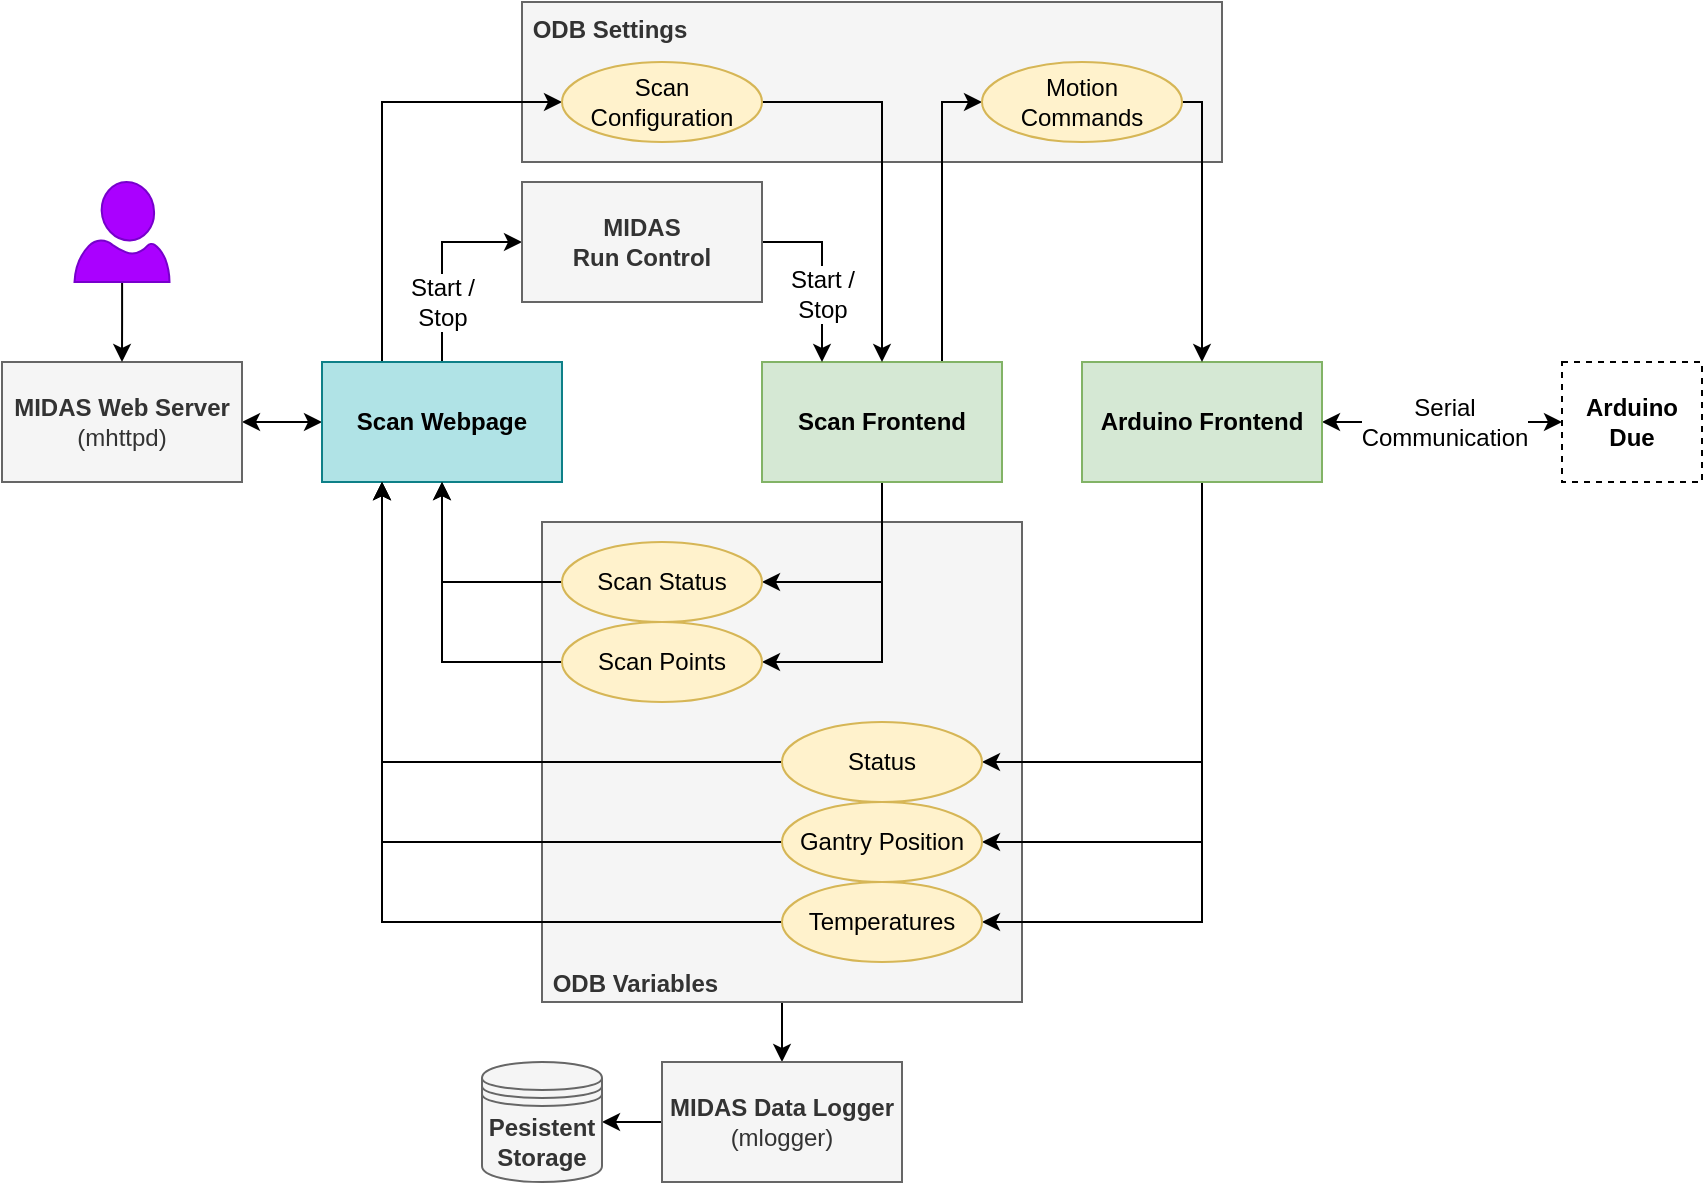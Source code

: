 <mxfile version="12.6.5" type="device"><diagram id="N3EOJaM99msUoIyFmEIi" name="Page-1"><mxGraphModel dx="1086" dy="806" grid="1" gridSize="10" guides="1" tooltips="1" connect="1" arrows="1" fold="1" page="1" pageScale="1" pageWidth="850" pageHeight="1100" math="0" shadow="0"><root><mxCell id="0"/><mxCell id="1" parent="0"/><mxCell id="Z3z_XfLDSXU7IzxBmW5X-2" value="&amp;nbsp;&lt;b&gt;ODB Settings&lt;/b&gt;" style="rounded=0;whiteSpace=wrap;html=1;fillColor=#f5f5f5;strokeColor=#666666;fontColor=#333333;verticalAlign=top;align=left;" parent="1" vertex="1"><mxGeometry x="300" y="100" width="350" height="80" as="geometry"/></mxCell><mxCell id="Z3z_XfLDSXU7IzxBmW5X-25" style="edgeStyle=orthogonalEdgeStyle;rounded=0;jumpStyle=arc;orthogonalLoop=1;jettySize=auto;html=1;entryX=0.5;entryY=0;entryDx=0;entryDy=0;" parent="1" source="Z3z_XfLDSXU7IzxBmW5X-1" target="Z3z_XfLDSXU7IzxBmW5X-3" edge="1"><mxGeometry relative="1" as="geometry"/></mxCell><mxCell id="Z3z_XfLDSXU7IzxBmW5X-1" value="&amp;nbsp;&lt;b&gt;ODB Variables&lt;/b&gt;" style="rounded=0;whiteSpace=wrap;html=1;fillColor=#f5f5f5;strokeColor=#666666;fontColor=#333333;verticalAlign=bottom;align=left;" parent="1" vertex="1"><mxGeometry x="310" y="360" width="240" height="240" as="geometry"/></mxCell><mxCell id="mp8PTBOobTEl_Hq1Mmuf-23" style="edgeStyle=orthogonalEdgeStyle;rounded=0;orthogonalLoop=1;jettySize=auto;html=1;entryX=1;entryY=0.5;entryDx=0;entryDy=0;" parent="1" source="mp8PTBOobTEl_Hq1Mmuf-1" target="mp8PTBOobTEl_Hq1Mmuf-21" edge="1"><mxGeometry relative="1" as="geometry"><Array as="points"><mxPoint x="640" y="480"/></Array></mxGeometry></mxCell><mxCell id="mp8PTBOobTEl_Hq1Mmuf-24" style="edgeStyle=orthogonalEdgeStyle;rounded=0;orthogonalLoop=1;jettySize=auto;html=1;exitX=0.5;exitY=1;exitDx=0;exitDy=0;entryX=1;entryY=0.5;entryDx=0;entryDy=0;" parent="1" source="mp8PTBOobTEl_Hq1Mmuf-1" target="mp8PTBOobTEl_Hq1Mmuf-20" edge="1"><mxGeometry relative="1" as="geometry"/></mxCell><mxCell id="mp8PTBOobTEl_Hq1Mmuf-25" style="edgeStyle=orthogonalEdgeStyle;rounded=0;orthogonalLoop=1;jettySize=auto;html=1;entryX=1;entryY=0.5;entryDx=0;entryDy=0;" parent="1" source="mp8PTBOobTEl_Hq1Mmuf-1" target="mp8PTBOobTEl_Hq1Mmuf-22" edge="1"><mxGeometry relative="1" as="geometry"><Array as="points"><mxPoint x="640" y="560"/></Array></mxGeometry></mxCell><mxCell id="mp8PTBOobTEl_Hq1Mmuf-30" style="edgeStyle=orthogonalEdgeStyle;rounded=0;orthogonalLoop=1;jettySize=auto;html=1;startArrow=classic;startFill=1;entryX=0;entryY=0.5;entryDx=0;entryDy=0;" parent="1" source="mp8PTBOobTEl_Hq1Mmuf-1" edge="1" target="hSM4080Y1mcvfe8kyaNt-1"><mxGeometry relative="1" as="geometry"><mxPoint x="820" y="310" as="targetPoint"/></mxGeometry></mxCell><mxCell id="mp8PTBOobTEl_Hq1Mmuf-31" value="Serial&lt;br&gt;Communication" style="text;html=1;align=center;verticalAlign=middle;resizable=0;points=[];labelBackgroundColor=#ffffff;" parent="mp8PTBOobTEl_Hq1Mmuf-30" vertex="1" connectable="0"><mxGeometry x="-0.203" relative="1" as="geometry"><mxPoint x="12.33" as="offset"/></mxGeometry></mxCell><mxCell id="mp8PTBOobTEl_Hq1Mmuf-1" value="&lt;b&gt;Arduino Frontend&lt;/b&gt;" style="rounded=0;whiteSpace=wrap;html=1;fillColor=#d5e8d4;strokeColor=#82b366;" parent="1" vertex="1"><mxGeometry x="580" y="280" width="120" height="60" as="geometry"/></mxCell><mxCell id="mp8PTBOobTEl_Hq1Mmuf-19" style="edgeStyle=orthogonalEdgeStyle;rounded=0;orthogonalLoop=1;jettySize=auto;html=1;entryX=1;entryY=0.5;entryDx=0;entryDy=0;startArrow=classic;startFill=1;" parent="1" source="mp8PTBOobTEl_Hq1Mmuf-2" target="mp8PTBOobTEl_Hq1Mmuf-3" edge="1"><mxGeometry relative="1" as="geometry"/></mxCell><mxCell id="mp8PTBOobTEl_Hq1Mmuf-40" style="edgeStyle=orthogonalEdgeStyle;rounded=0;orthogonalLoop=1;jettySize=auto;html=1;entryX=0;entryY=0.5;entryDx=0;entryDy=0;startArrow=none;startFill=0;exitX=0.5;exitY=0;exitDx=0;exitDy=0;" parent="1" source="mp8PTBOobTEl_Hq1Mmuf-2" target="Z3z_XfLDSXU7IzxBmW5X-29" edge="1"><mxGeometry relative="1" as="geometry"/></mxCell><mxCell id="mp8PTBOobTEl_Hq1Mmuf-41" value="Start / &lt;br&gt;Stop" style="text;html=1;align=center;verticalAlign=middle;resizable=0;points=[];labelBackgroundColor=#ffffff;" parent="mp8PTBOobTEl_Hq1Mmuf-40" vertex="1" connectable="0"><mxGeometry x="0.051" relative="1" as="geometry"><mxPoint x="-4.649e-16" y="22.4" as="offset"/></mxGeometry></mxCell><mxCell id="Z3z_XfLDSXU7IzxBmW5X-23" style="edgeStyle=orthogonalEdgeStyle;rounded=0;jumpStyle=arc;orthogonalLoop=1;jettySize=auto;html=1;entryX=0;entryY=0.5;entryDx=0;entryDy=0;exitX=0.25;exitY=0;exitDx=0;exitDy=0;" parent="1" source="mp8PTBOobTEl_Hq1Mmuf-2" target="Z3z_XfLDSXU7IzxBmW5X-22" edge="1"><mxGeometry relative="1" as="geometry"/></mxCell><mxCell id="mp8PTBOobTEl_Hq1Mmuf-2" value="&lt;b&gt;Scan Webpage&lt;/b&gt;" style="rounded=0;whiteSpace=wrap;html=1;fillColor=#b0e3e6;strokeColor=#0e8088;" parent="1" vertex="1"><mxGeometry x="200" y="280" width="120" height="60" as="geometry"/></mxCell><mxCell id="mp8PTBOobTEl_Hq1Mmuf-3" value="&lt;b&gt;MIDAS Web Server&lt;/b&gt;&lt;br&gt;(mhttpd)" style="rounded=0;whiteSpace=wrap;html=1;fillColor=#f5f5f5;strokeColor=#666666;fontColor=#333333;" parent="1" vertex="1"><mxGeometry x="40" y="280" width="120" height="60" as="geometry"/></mxCell><mxCell id="mp8PTBOobTEl_Hq1Mmuf-11" style="edgeStyle=orthogonalEdgeStyle;rounded=0;orthogonalLoop=1;jettySize=auto;html=1;exitX=0.75;exitY=0;exitDx=0;exitDy=0;entryX=0;entryY=0.5;entryDx=0;entryDy=0;" parent="1" source="mp8PTBOobTEl_Hq1Mmuf-4" target="mp8PTBOobTEl_Hq1Mmuf-5" edge="1"><mxGeometry relative="1" as="geometry"/></mxCell><mxCell id="mp8PTBOobTEl_Hq1Mmuf-36" style="edgeStyle=orthogonalEdgeStyle;rounded=0;orthogonalLoop=1;jettySize=auto;html=1;entryX=1;entryY=0.5;entryDx=0;entryDy=0;startArrow=none;startFill=0;" parent="1" source="mp8PTBOobTEl_Hq1Mmuf-4" target="mp8PTBOobTEl_Hq1Mmuf-32" edge="1"><mxGeometry relative="1" as="geometry"/></mxCell><mxCell id="mp8PTBOobTEl_Hq1Mmuf-37" style="edgeStyle=orthogonalEdgeStyle;rounded=0;orthogonalLoop=1;jettySize=auto;html=1;entryX=1;entryY=0.5;entryDx=0;entryDy=0;startArrow=none;startFill=0;" parent="1" source="mp8PTBOobTEl_Hq1Mmuf-4" target="mp8PTBOobTEl_Hq1Mmuf-33" edge="1"><mxGeometry relative="1" as="geometry"/></mxCell><mxCell id="mp8PTBOobTEl_Hq1Mmuf-4" value="&lt;b&gt;Scan Frontend&lt;/b&gt;" style="rounded=0;whiteSpace=wrap;html=1;fillColor=#d5e8d4;strokeColor=#82b366;" parent="1" vertex="1"><mxGeometry x="420" y="280" width="120" height="60" as="geometry"/></mxCell><mxCell id="mp8PTBOobTEl_Hq1Mmuf-12" style="edgeStyle=orthogonalEdgeStyle;rounded=0;orthogonalLoop=1;jettySize=auto;html=1;exitX=1;exitY=0.5;exitDx=0;exitDy=0;entryX=0.5;entryY=0;entryDx=0;entryDy=0;" parent="1" source="mp8PTBOobTEl_Hq1Mmuf-5" target="mp8PTBOobTEl_Hq1Mmuf-1" edge="1"><mxGeometry relative="1" as="geometry"><Array as="points"><mxPoint x="640" y="150"/></Array></mxGeometry></mxCell><mxCell id="mp8PTBOobTEl_Hq1Mmuf-5" value="Motion Commands" style="ellipse;whiteSpace=wrap;html=1;fillColor=#fff2cc;strokeColor=#d6b656;" parent="1" vertex="1"><mxGeometry x="530" y="130" width="100" height="40" as="geometry"/></mxCell><mxCell id="mp8PTBOobTEl_Hq1Mmuf-27" style="edgeStyle=orthogonalEdgeStyle;rounded=0;orthogonalLoop=1;jettySize=auto;html=1;entryX=0.25;entryY=1;entryDx=0;entryDy=0;" parent="1" source="mp8PTBOobTEl_Hq1Mmuf-20" target="mp8PTBOobTEl_Hq1Mmuf-2" edge="1"><mxGeometry relative="1" as="geometry"><mxPoint x="350" y="360" as="targetPoint"/></mxGeometry></mxCell><mxCell id="mp8PTBOobTEl_Hq1Mmuf-20" value="Gantry Position" style="ellipse;whiteSpace=wrap;html=1;fillColor=#fff2cc;strokeColor=#d6b656;" parent="1" vertex="1"><mxGeometry x="430" y="500" width="100" height="40" as="geometry"/></mxCell><mxCell id="mp8PTBOobTEl_Hq1Mmuf-26" style="edgeStyle=orthogonalEdgeStyle;rounded=0;orthogonalLoop=1;jettySize=auto;html=1;entryX=0.25;entryY=1;entryDx=0;entryDy=0;" parent="1" source="mp8PTBOobTEl_Hq1Mmuf-21" target="mp8PTBOobTEl_Hq1Mmuf-2" edge="1"><mxGeometry relative="1" as="geometry"/></mxCell><mxCell id="mp8PTBOobTEl_Hq1Mmuf-21" value="Status" style="ellipse;whiteSpace=wrap;html=1;fillColor=#fff2cc;strokeColor=#d6b656;" parent="1" vertex="1"><mxGeometry x="430" y="460" width="100" height="40" as="geometry"/></mxCell><mxCell id="mp8PTBOobTEl_Hq1Mmuf-28" style="edgeStyle=orthogonalEdgeStyle;rounded=0;orthogonalLoop=1;jettySize=auto;html=1;entryX=0.25;entryY=1;entryDx=0;entryDy=0;" parent="1" source="mp8PTBOobTEl_Hq1Mmuf-22" target="mp8PTBOobTEl_Hq1Mmuf-2" edge="1"><mxGeometry relative="1" as="geometry"/></mxCell><mxCell id="mp8PTBOobTEl_Hq1Mmuf-22" value="Temperatures" style="ellipse;whiteSpace=wrap;html=1;fillColor=#fff2cc;strokeColor=#d6b656;" parent="1" vertex="1"><mxGeometry x="430" y="540" width="100" height="40" as="geometry"/></mxCell><mxCell id="mp8PTBOobTEl_Hq1Mmuf-38" style="edgeStyle=orthogonalEdgeStyle;rounded=0;orthogonalLoop=1;jettySize=auto;html=1;entryX=0.5;entryY=1;entryDx=0;entryDy=0;startArrow=none;startFill=0;" parent="1" source="mp8PTBOobTEl_Hq1Mmuf-32" target="mp8PTBOobTEl_Hq1Mmuf-2" edge="1"><mxGeometry relative="1" as="geometry"><Array as="points"><mxPoint x="260" y="390"/></Array></mxGeometry></mxCell><mxCell id="mp8PTBOobTEl_Hq1Mmuf-32" value="Scan Status" style="ellipse;whiteSpace=wrap;html=1;fillColor=#fff2cc;strokeColor=#d6b656;" parent="1" vertex="1"><mxGeometry x="320" y="370" width="100" height="40" as="geometry"/></mxCell><mxCell id="mp8PTBOobTEl_Hq1Mmuf-39" style="edgeStyle=orthogonalEdgeStyle;rounded=0;orthogonalLoop=1;jettySize=auto;html=1;exitX=0;exitY=0.5;exitDx=0;exitDy=0;entryX=0.5;entryY=1;entryDx=0;entryDy=0;startArrow=none;startFill=0;" parent="1" source="mp8PTBOobTEl_Hq1Mmuf-33" target="mp8PTBOobTEl_Hq1Mmuf-2" edge="1"><mxGeometry relative="1" as="geometry"/></mxCell><mxCell id="mp8PTBOobTEl_Hq1Mmuf-33" value="Scan Points" style="ellipse;whiteSpace=wrap;html=1;fillColor=#fff2cc;strokeColor=#d6b656;" parent="1" vertex="1"><mxGeometry x="320" y="410" width="100" height="40" as="geometry"/></mxCell><mxCell id="mp8PTBOobTEl_Hq1Mmuf-43" style="edgeStyle=orthogonalEdgeStyle;rounded=0;orthogonalLoop=1;jettySize=auto;html=1;entryX=0.5;entryY=0;entryDx=0;entryDy=0;startArrow=none;startFill=0;" parent="1" source="mp8PTBOobTEl_Hq1Mmuf-42" target="mp8PTBOobTEl_Hq1Mmuf-3" edge="1"><mxGeometry relative="1" as="geometry"/></mxCell><mxCell id="mp8PTBOobTEl_Hq1Mmuf-42" value="" style="verticalLabelPosition=bottom;html=1;verticalAlign=top;align=center;shape=mxgraph.azure.user;fillColor=#aa00ff;strokeColor=#7700CC;fontColor=#ffffff;" parent="1" vertex="1"><mxGeometry x="76.25" y="190" width="47.5" height="50" as="geometry"/></mxCell><mxCell id="Z3z_XfLDSXU7IzxBmW5X-27" style="edgeStyle=orthogonalEdgeStyle;rounded=0;jumpStyle=arc;orthogonalLoop=1;jettySize=auto;html=1;exitX=0;exitY=0.5;exitDx=0;exitDy=0;entryX=1;entryY=0.5;entryDx=0;entryDy=0;" parent="1" source="Z3z_XfLDSXU7IzxBmW5X-3" target="Z3z_XfLDSXU7IzxBmW5X-18" edge="1"><mxGeometry relative="1" as="geometry"/></mxCell><mxCell id="Z3z_XfLDSXU7IzxBmW5X-3" value="&lt;b&gt;MIDAS Data Logger&lt;/b&gt;&lt;br&gt;(mlogger)" style="rounded=0;whiteSpace=wrap;html=1;fillColor=#f5f5f5;strokeColor=#666666;fontColor=#333333;" parent="1" vertex="1"><mxGeometry x="370" y="630" width="120" height="60" as="geometry"/></mxCell><mxCell id="Z3z_XfLDSXU7IzxBmW5X-18" value="Pesistent Storage" style="shape=datastore;whiteSpace=wrap;html=1;fillColor=#f5f5f5;align=center;strokeColor=#666666;fontColor=#333333;fontStyle=1" parent="1" vertex="1"><mxGeometry x="280" y="630" width="60" height="60" as="geometry"/></mxCell><mxCell id="Z3z_XfLDSXU7IzxBmW5X-24" style="edgeStyle=orthogonalEdgeStyle;rounded=0;jumpStyle=arc;orthogonalLoop=1;jettySize=auto;html=1;entryX=0.5;entryY=0;entryDx=0;entryDy=0;exitX=1;exitY=0.5;exitDx=0;exitDy=0;" parent="1" source="Z3z_XfLDSXU7IzxBmW5X-22" target="mp8PTBOobTEl_Hq1Mmuf-4" edge="1"><mxGeometry relative="1" as="geometry"><Array as="points"><mxPoint x="480" y="150"/></Array></mxGeometry></mxCell><mxCell id="Z3z_XfLDSXU7IzxBmW5X-22" value="Scan Configuration" style="ellipse;whiteSpace=wrap;html=1;fillColor=#fff2cc;strokeColor=#d6b656;" parent="1" vertex="1"><mxGeometry x="320" y="130" width="100" height="40" as="geometry"/></mxCell><mxCell id="Z3z_XfLDSXU7IzxBmW5X-30" style="edgeStyle=orthogonalEdgeStyle;rounded=0;jumpStyle=arc;orthogonalLoop=1;jettySize=auto;html=1;entryX=0.25;entryY=0;entryDx=0;entryDy=0;exitX=1;exitY=0.5;exitDx=0;exitDy=0;" parent="1" source="Z3z_XfLDSXU7IzxBmW5X-29" target="mp8PTBOobTEl_Hq1Mmuf-4" edge="1"><mxGeometry relative="1" as="geometry"><mxPoint x="460" y="120" as="targetPoint"/><Array as="points"><mxPoint x="450" y="220"/></Array></mxGeometry></mxCell><mxCell id="Z3z_XfLDSXU7IzxBmW5X-31" value="Start /&lt;br&gt;Stop" style="text;html=1;align=center;verticalAlign=middle;resizable=0;points=[];labelBackgroundColor=#ffffff;" parent="Z3z_XfLDSXU7IzxBmW5X-30" vertex="1" connectable="0"><mxGeometry x="-0.442" y="-13" relative="1" as="geometry"><mxPoint x="4.8" y="13" as="offset"/></mxGeometry></mxCell><mxCell id="Z3z_XfLDSXU7IzxBmW5X-29" value="&lt;b&gt;MIDAS&lt;br&gt;Run Control&lt;/b&gt;" style="rounded=0;whiteSpace=wrap;html=1;fillColor=#f5f5f5;strokeColor=#666666;fontColor=#333333;" parent="1" vertex="1"><mxGeometry x="300" y="190" width="120" height="60" as="geometry"/></mxCell><mxCell id="hSM4080Y1mcvfe8kyaNt-1" value="&lt;b&gt;Arduino Due&lt;/b&gt;" style="rounded=0;whiteSpace=wrap;html=1;dashed=1;" vertex="1" parent="1"><mxGeometry x="820" y="280" width="70" height="60" as="geometry"/></mxCell></root></mxGraphModel></diagram></mxfile>